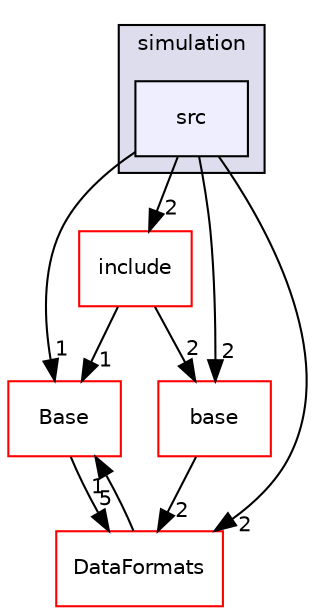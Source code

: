 digraph "/home/travis/build/AliceO2Group/AliceO2/Detectors/HMPID/simulation/src" {
  bgcolor=transparent;
  compound=true
  node [ fontsize="10", fontname="Helvetica"];
  edge [ labelfontsize="10", labelfontname="Helvetica"];
  subgraph clusterdir_500f0d71cadd529ffa10e3c2241cfe90 {
    graph [ bgcolor="#ddddee", pencolor="black", label="simulation" fontname="Helvetica", fontsize="10", URL="dir_500f0d71cadd529ffa10e3c2241cfe90.html"]
  dir_7dc08bbd5ba5ea4e51ff8bc5a113392a [shape=box, label="src", style="filled", fillcolor="#eeeeff", pencolor="black", URL="dir_7dc08bbd5ba5ea4e51ff8bc5a113392a.html"];
  }
  dir_94519519beeff5880967868b09df99b1 [shape=box label="include" color="red" URL="dir_94519519beeff5880967868b09df99b1.html"];
  dir_37c90836491b695b472bf98d1be8336b [shape=box label="Base" color="red" URL="dir_37c90836491b695b472bf98d1be8336b.html"];
  dir_939a9b59c9e8f57b8b7a2a3b29b6e0eb [shape=box label="base" color="red" URL="dir_939a9b59c9e8f57b8b7a2a3b29b6e0eb.html"];
  dir_2171f7ec022c5423887b07c69b2f5b48 [shape=box label="DataFormats" color="red" URL="dir_2171f7ec022c5423887b07c69b2f5b48.html"];
  dir_94519519beeff5880967868b09df99b1->dir_37c90836491b695b472bf98d1be8336b [headlabel="1", labeldistance=1.5 headhref="dir_000169_000157.html"];
  dir_94519519beeff5880967868b09df99b1->dir_939a9b59c9e8f57b8b7a2a3b29b6e0eb [headlabel="2", labeldistance=1.5 headhref="dir_000169_000218.html"];
  dir_37c90836491b695b472bf98d1be8336b->dir_2171f7ec022c5423887b07c69b2f5b48 [headlabel="5", labeldistance=1.5 headhref="dir_000157_000054.html"];
  dir_7dc08bbd5ba5ea4e51ff8bc5a113392a->dir_94519519beeff5880967868b09df99b1 [headlabel="2", labeldistance=1.5 headhref="dir_000205_000169.html"];
  dir_7dc08bbd5ba5ea4e51ff8bc5a113392a->dir_37c90836491b695b472bf98d1be8336b [headlabel="1", labeldistance=1.5 headhref="dir_000205_000157.html"];
  dir_7dc08bbd5ba5ea4e51ff8bc5a113392a->dir_939a9b59c9e8f57b8b7a2a3b29b6e0eb [headlabel="2", labeldistance=1.5 headhref="dir_000205_000218.html"];
  dir_7dc08bbd5ba5ea4e51ff8bc5a113392a->dir_2171f7ec022c5423887b07c69b2f5b48 [headlabel="2", labeldistance=1.5 headhref="dir_000205_000054.html"];
  dir_939a9b59c9e8f57b8b7a2a3b29b6e0eb->dir_2171f7ec022c5423887b07c69b2f5b48 [headlabel="2", labeldistance=1.5 headhref="dir_000218_000054.html"];
  dir_2171f7ec022c5423887b07c69b2f5b48->dir_37c90836491b695b472bf98d1be8336b [headlabel="1", labeldistance=1.5 headhref="dir_000054_000157.html"];
}
